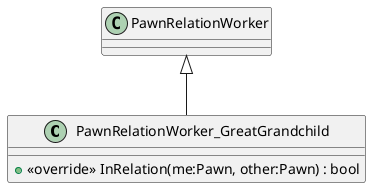 @startuml
class PawnRelationWorker_GreatGrandchild {
    + <<override>> InRelation(me:Pawn, other:Pawn) : bool
}
PawnRelationWorker <|-- PawnRelationWorker_GreatGrandchild
@enduml
